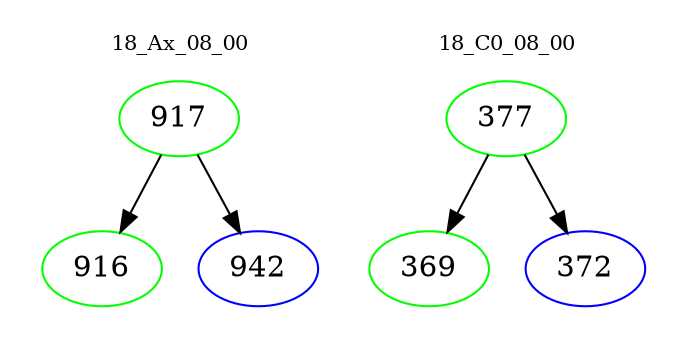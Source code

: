 digraph{
subgraph cluster_0 {
color = white
label = "18_Ax_08_00";
fontsize=10;
T0_917 [label="917", color="green"]
T0_917 -> T0_916 [color="black"]
T0_916 [label="916", color="green"]
T0_917 -> T0_942 [color="black"]
T0_942 [label="942", color="blue"]
}
subgraph cluster_1 {
color = white
label = "18_C0_08_00";
fontsize=10;
T1_377 [label="377", color="green"]
T1_377 -> T1_369 [color="black"]
T1_369 [label="369", color="green"]
T1_377 -> T1_372 [color="black"]
T1_372 [label="372", color="blue"]
}
}
